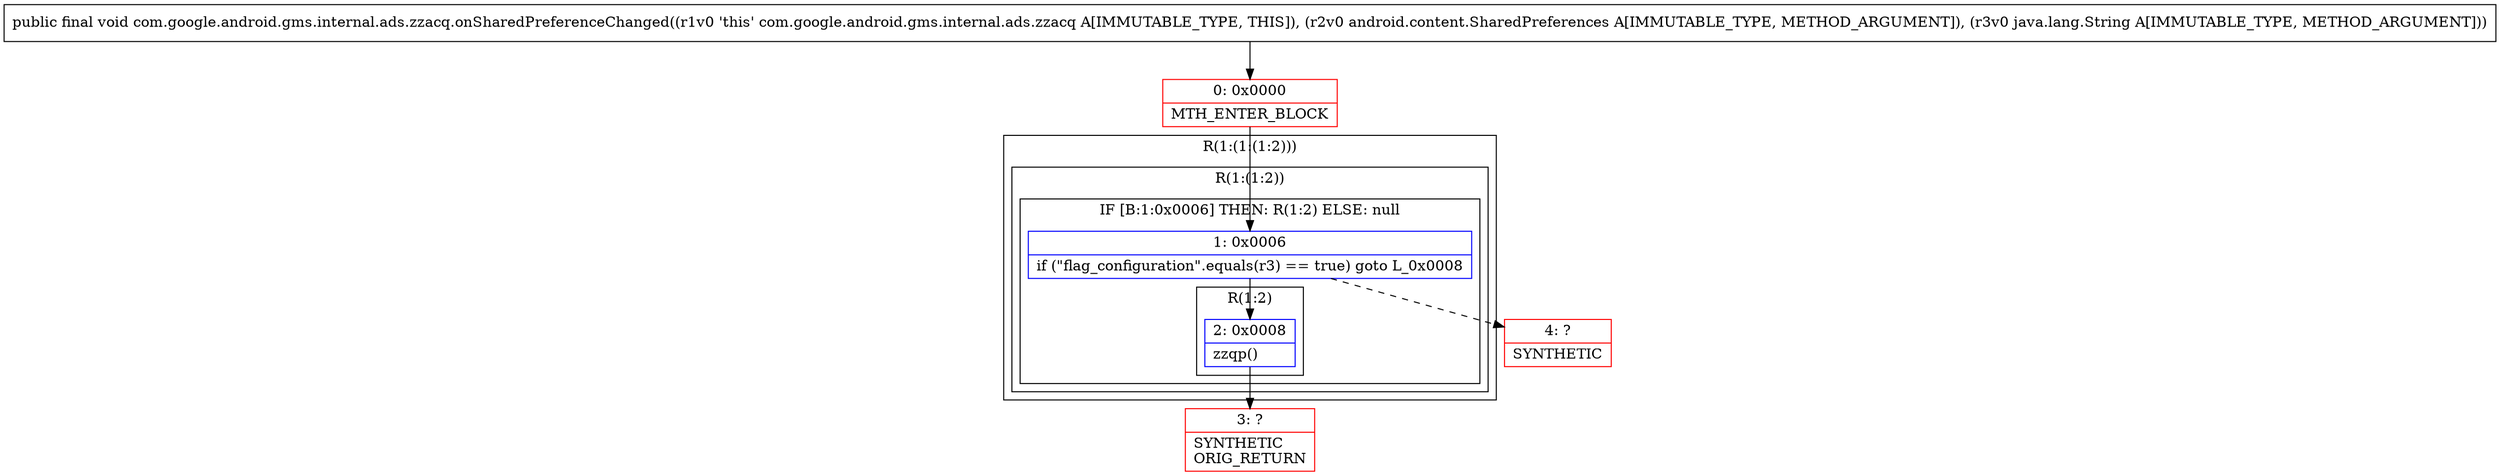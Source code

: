 digraph "CFG forcom.google.android.gms.internal.ads.zzacq.onSharedPreferenceChanged(Landroid\/content\/SharedPreferences;Ljava\/lang\/String;)V" {
subgraph cluster_Region_1161097847 {
label = "R(1:(1:(1:2)))";
node [shape=record,color=blue];
subgraph cluster_Region_1443695296 {
label = "R(1:(1:2))";
node [shape=record,color=blue];
subgraph cluster_IfRegion_336390265 {
label = "IF [B:1:0x0006] THEN: R(1:2) ELSE: null";
node [shape=record,color=blue];
Node_1 [shape=record,label="{1\:\ 0x0006|if (\"flag_configuration\".equals(r3) == true) goto L_0x0008\l}"];
subgraph cluster_Region_92618946 {
label = "R(1:2)";
node [shape=record,color=blue];
Node_2 [shape=record,label="{2\:\ 0x0008|zzqp()\l}"];
}
}
}
}
Node_0 [shape=record,color=red,label="{0\:\ 0x0000|MTH_ENTER_BLOCK\l}"];
Node_3 [shape=record,color=red,label="{3\:\ ?|SYNTHETIC\lORIG_RETURN\l}"];
Node_4 [shape=record,color=red,label="{4\:\ ?|SYNTHETIC\l}"];
MethodNode[shape=record,label="{public final void com.google.android.gms.internal.ads.zzacq.onSharedPreferenceChanged((r1v0 'this' com.google.android.gms.internal.ads.zzacq A[IMMUTABLE_TYPE, THIS]), (r2v0 android.content.SharedPreferences A[IMMUTABLE_TYPE, METHOD_ARGUMENT]), (r3v0 java.lang.String A[IMMUTABLE_TYPE, METHOD_ARGUMENT])) }"];
MethodNode -> Node_0;
Node_1 -> Node_2;
Node_1 -> Node_4[style=dashed];
Node_2 -> Node_3;
Node_0 -> Node_1;
}

